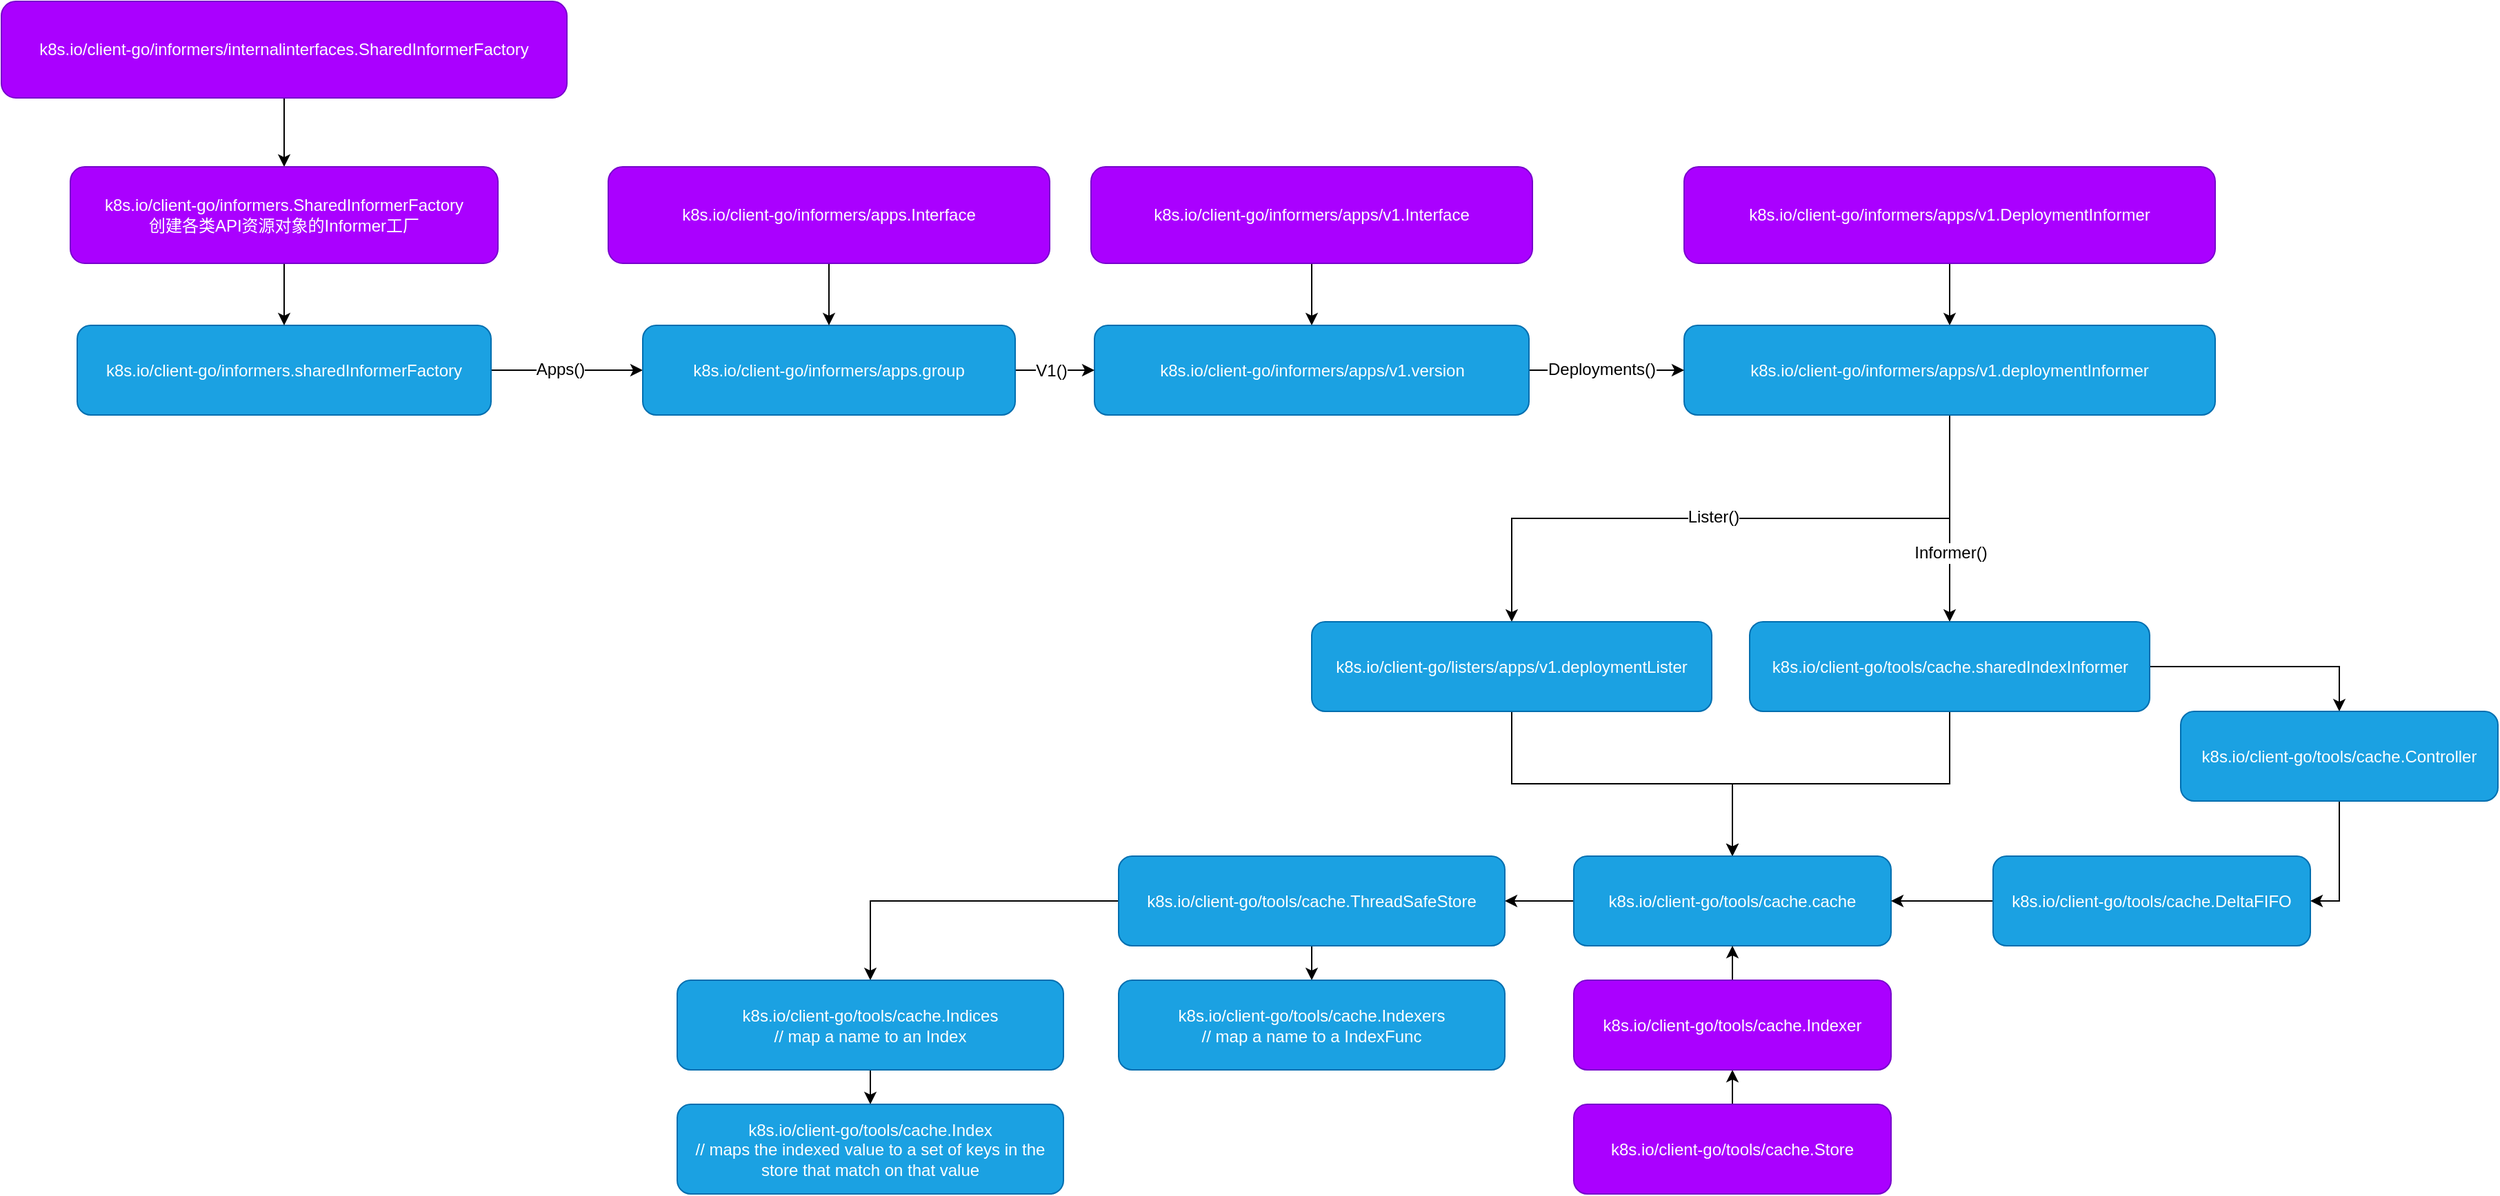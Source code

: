 <mxfile version="12.4.4" type="device"><diagram id="1bp8WIu0oVTjBebFEnGI" name="第 1 页"><mxGraphModel dx="946" dy="1894" grid="1" gridSize="10" guides="1" tooltips="1" connect="1" arrows="1" fold="1" page="1" pageScale="1" pageWidth="827" pageHeight="1169" math="0" shadow="0"><root><mxCell id="0"/><mxCell id="1" parent="0"/><mxCell id="tjEcqgNOAFE22BeuWZ0C-5" style="edgeStyle=orthogonalEdgeStyle;rounded=0;orthogonalLoop=1;jettySize=auto;html=1;entryX=0.5;entryY=0;entryDx=0;entryDy=0;" edge="1" parent="1" source="tjEcqgNOAFE22BeuWZ0C-6" target="tjEcqgNOAFE22BeuWZ0C-7"><mxGeometry relative="1" as="geometry"/></mxCell><mxCell id="tjEcqgNOAFE22BeuWZ0C-6" value="k8s.io/client-go/informers/apps/v1.DeploymentInformer" style="rounded=1;whiteSpace=wrap;html=1;fillColor=#aa00ff;strokeColor=#7700CC;fontColor=#ffffff;" vertex="1" parent="1"><mxGeometry x="1430" y="-190" width="385" height="70" as="geometry"/></mxCell><mxCell id="tjEcqgNOAFE22BeuWZ0C-26" style="edgeStyle=orthogonalEdgeStyle;rounded=0;orthogonalLoop=1;jettySize=auto;html=1;" edge="1" parent="1" source="tjEcqgNOAFE22BeuWZ0C-7" target="tjEcqgNOAFE22BeuWZ0C-25"><mxGeometry relative="1" as="geometry"/></mxCell><mxCell id="tjEcqgNOAFE22BeuWZ0C-27" value="Informer()" style="text;html=1;align=center;verticalAlign=middle;resizable=0;points=[];labelBackgroundColor=#ffffff;" vertex="1" connectable="0" parent="tjEcqgNOAFE22BeuWZ0C-26"><mxGeometry x="0.067" relative="1" as="geometry"><mxPoint y="20" as="offset"/></mxGeometry></mxCell><mxCell id="tjEcqgNOAFE22BeuWZ0C-29" style="edgeStyle=orthogonalEdgeStyle;rounded=0;orthogonalLoop=1;jettySize=auto;html=1;" edge="1" parent="1" source="tjEcqgNOAFE22BeuWZ0C-7" target="tjEcqgNOAFE22BeuWZ0C-28"><mxGeometry relative="1" as="geometry"/></mxCell><mxCell id="tjEcqgNOAFE22BeuWZ0C-30" value="Lister()" style="text;html=1;align=center;verticalAlign=middle;resizable=0;points=[];labelBackgroundColor=#ffffff;" vertex="1" connectable="0" parent="tjEcqgNOAFE22BeuWZ0C-29"><mxGeometry x="0.056" y="-1" relative="1" as="geometry"><mxPoint as="offset"/></mxGeometry></mxCell><mxCell id="tjEcqgNOAFE22BeuWZ0C-7" value="k8s.io/client-go/informers/apps/v1.deploymentInformer" style="rounded=1;whiteSpace=wrap;html=1;fillColor=#1ba1e2;strokeColor=#006EAF;fontColor=#ffffff;" vertex="1" parent="1"><mxGeometry x="1430" y="-75" width="385" height="65" as="geometry"/></mxCell><mxCell id="tjEcqgNOAFE22BeuWZ0C-8" style="edgeStyle=orthogonalEdgeStyle;rounded=0;orthogonalLoop=1;jettySize=auto;html=1;entryX=0.5;entryY=0;entryDx=0;entryDy=0;" edge="1" parent="1" source="tjEcqgNOAFE22BeuWZ0C-9" target="tjEcqgNOAFE22BeuWZ0C-12"><mxGeometry relative="1" as="geometry"/></mxCell><mxCell id="tjEcqgNOAFE22BeuWZ0C-9" value="k8s.io/client-go/informers/apps/v1.Interface" style="rounded=1;whiteSpace=wrap;html=1;fillColor=#aa00ff;strokeColor=#7700CC;fontColor=#ffffff;" vertex="1" parent="1"><mxGeometry x="1000" y="-190" width="320" height="70" as="geometry"/></mxCell><mxCell id="tjEcqgNOAFE22BeuWZ0C-10" style="edgeStyle=orthogonalEdgeStyle;rounded=0;orthogonalLoop=1;jettySize=auto;html=1;entryX=0;entryY=0.5;entryDx=0;entryDy=0;" edge="1" parent="1" source="tjEcqgNOAFE22BeuWZ0C-12" target="tjEcqgNOAFE22BeuWZ0C-7"><mxGeometry relative="1" as="geometry"/></mxCell><mxCell id="tjEcqgNOAFE22BeuWZ0C-11" value="Deployments()" style="text;html=1;align=center;verticalAlign=middle;resizable=0;points=[];labelBackgroundColor=#ffffff;" vertex="1" connectable="0" parent="tjEcqgNOAFE22BeuWZ0C-10"><mxGeometry x="-0.494" y="-2" relative="1" as="geometry"><mxPoint x="23.5" y="-2.5" as="offset"/></mxGeometry></mxCell><mxCell id="tjEcqgNOAFE22BeuWZ0C-12" value="k8s.io/client-go/informers/apps/v1.version" style="rounded=1;whiteSpace=wrap;html=1;fillColor=#1ba1e2;strokeColor=#006EAF;fontColor=#ffffff;" vertex="1" parent="1"><mxGeometry x="1002.5" y="-75" width="315" height="65" as="geometry"/></mxCell><mxCell id="tjEcqgNOAFE22BeuWZ0C-13" style="edgeStyle=orthogonalEdgeStyle;rounded=0;orthogonalLoop=1;jettySize=auto;html=1;entryX=0;entryY=0.5;entryDx=0;entryDy=0;" edge="1" parent="1" source="tjEcqgNOAFE22BeuWZ0C-15" target="tjEcqgNOAFE22BeuWZ0C-21"><mxGeometry relative="1" as="geometry"/></mxCell><mxCell id="tjEcqgNOAFE22BeuWZ0C-14" value="Apps()" style="text;html=1;align=center;verticalAlign=middle;resizable=0;points=[];labelBackgroundColor=#ffffff;" vertex="1" connectable="0" parent="tjEcqgNOAFE22BeuWZ0C-13"><mxGeometry y="-42" relative="1" as="geometry"><mxPoint x="-5" y="-42.5" as="offset"/></mxGeometry></mxCell><mxCell id="tjEcqgNOAFE22BeuWZ0C-15" value="k8s.io/client-go/informers.sharedInformerFactory" style="rounded=1;whiteSpace=wrap;html=1;fillColor=#1ba1e2;strokeColor=#006EAF;fontColor=#ffffff;" vertex="1" parent="1"><mxGeometry x="265" y="-75" width="300" height="65" as="geometry"/></mxCell><mxCell id="tjEcqgNOAFE22BeuWZ0C-16" style="edgeStyle=orthogonalEdgeStyle;rounded=0;orthogonalLoop=1;jettySize=auto;html=1;entryX=0.5;entryY=0;entryDx=0;entryDy=0;" edge="1" parent="1" source="tjEcqgNOAFE22BeuWZ0C-17" target="tjEcqgNOAFE22BeuWZ0C-19"><mxGeometry relative="1" as="geometry"/></mxCell><mxCell id="tjEcqgNOAFE22BeuWZ0C-17" value="k8s.io/client-go/informers/internalinterfaces.SharedInformerFactory" style="rounded=1;whiteSpace=wrap;html=1;fillColor=#aa00ff;strokeColor=#7700CC;fontColor=#ffffff;" vertex="1" parent="1"><mxGeometry x="210" y="-310" width="410" height="70" as="geometry"/></mxCell><mxCell id="tjEcqgNOAFE22BeuWZ0C-18" style="edgeStyle=orthogonalEdgeStyle;rounded=0;orthogonalLoop=1;jettySize=auto;html=1;entryX=0.5;entryY=0;entryDx=0;entryDy=0;" edge="1" parent="1" source="tjEcqgNOAFE22BeuWZ0C-19" target="tjEcqgNOAFE22BeuWZ0C-15"><mxGeometry relative="1" as="geometry"/></mxCell><mxCell id="tjEcqgNOAFE22BeuWZ0C-19" value="k8s.io/client-go/informers.SharedInformerFactory&lt;br&gt;创建各类API资源对象的Informer工厂" style="rounded=1;whiteSpace=wrap;html=1;fillColor=#aa00ff;strokeColor=#7700CC;fontColor=#ffffff;" vertex="1" parent="1"><mxGeometry x="260" y="-190" width="310" height="70" as="geometry"/></mxCell><mxCell id="tjEcqgNOAFE22BeuWZ0C-20" style="edgeStyle=orthogonalEdgeStyle;rounded=0;orthogonalLoop=1;jettySize=auto;html=1;entryX=0;entryY=0.5;entryDx=0;entryDy=0;" edge="1" parent="1" source="tjEcqgNOAFE22BeuWZ0C-21" target="tjEcqgNOAFE22BeuWZ0C-12"><mxGeometry relative="1" as="geometry"/></mxCell><mxCell id="tjEcqgNOAFE22BeuWZ0C-24" value="V1()" style="text;html=1;align=center;verticalAlign=middle;resizable=0;points=[];labelBackgroundColor=#ffffff;" vertex="1" connectable="0" parent="tjEcqgNOAFE22BeuWZ0C-20"><mxGeometry y="-3" relative="1" as="geometry"><mxPoint x="-3" y="-3" as="offset"/></mxGeometry></mxCell><mxCell id="tjEcqgNOAFE22BeuWZ0C-21" value="k8s.io/client-go/informers/apps.group" style="rounded=1;whiteSpace=wrap;html=1;fillColor=#1ba1e2;strokeColor=#006EAF;fontColor=#ffffff;" vertex="1" parent="1"><mxGeometry x="675" y="-75" width="270" height="65" as="geometry"/></mxCell><mxCell id="tjEcqgNOAFE22BeuWZ0C-22" style="edgeStyle=orthogonalEdgeStyle;rounded=0;orthogonalLoop=1;jettySize=auto;html=1;entryX=0.5;entryY=0;entryDx=0;entryDy=0;" edge="1" parent="1" source="tjEcqgNOAFE22BeuWZ0C-23" target="tjEcqgNOAFE22BeuWZ0C-21"><mxGeometry relative="1" as="geometry"/></mxCell><mxCell id="tjEcqgNOAFE22BeuWZ0C-23" value="k8s.io/client-go/informers/apps.Interface" style="rounded=1;whiteSpace=wrap;html=1;fillColor=#aa00ff;strokeColor=#7700CC;fontColor=#ffffff;" vertex="1" parent="1"><mxGeometry x="650" y="-190" width="320" height="70" as="geometry"/></mxCell><mxCell id="tjEcqgNOAFE22BeuWZ0C-36" style="edgeStyle=orthogonalEdgeStyle;rounded=0;orthogonalLoop=1;jettySize=auto;html=1;" edge="1" parent="1" source="tjEcqgNOAFE22BeuWZ0C-25" target="tjEcqgNOAFE22BeuWZ0C-31"><mxGeometry relative="1" as="geometry"/></mxCell><mxCell id="tjEcqgNOAFE22BeuWZ0C-49" style="edgeStyle=orthogonalEdgeStyle;rounded=0;orthogonalLoop=1;jettySize=auto;html=1;entryX=0.5;entryY=0;entryDx=0;entryDy=0;" edge="1" parent="1" source="tjEcqgNOAFE22BeuWZ0C-25" target="tjEcqgNOAFE22BeuWZ0C-48"><mxGeometry relative="1" as="geometry"/></mxCell><mxCell id="tjEcqgNOAFE22BeuWZ0C-25" value="k8s.io/client-go/tools/cache.sharedIndexInformer" style="rounded=1;whiteSpace=wrap;html=1;fillColor=#1ba1e2;strokeColor=#006EAF;fontColor=#ffffff;" vertex="1" parent="1"><mxGeometry x="1477.5" y="140" width="290" height="65" as="geometry"/></mxCell><mxCell id="tjEcqgNOAFE22BeuWZ0C-37" style="edgeStyle=orthogonalEdgeStyle;rounded=0;orthogonalLoop=1;jettySize=auto;html=1;entryX=0.5;entryY=0;entryDx=0;entryDy=0;" edge="1" parent="1" source="tjEcqgNOAFE22BeuWZ0C-28" target="tjEcqgNOAFE22BeuWZ0C-31"><mxGeometry relative="1" as="geometry"/></mxCell><mxCell id="tjEcqgNOAFE22BeuWZ0C-28" value="k8s.io/client-go/listers/apps/v1.deploymentLister" style="rounded=1;whiteSpace=wrap;html=1;fillColor=#1ba1e2;strokeColor=#006EAF;fontColor=#ffffff;" vertex="1" parent="1"><mxGeometry x="1160" y="140" width="290" height="65" as="geometry"/></mxCell><mxCell id="tjEcqgNOAFE22BeuWZ0C-39" style="edgeStyle=orthogonalEdgeStyle;rounded=0;orthogonalLoop=1;jettySize=auto;html=1;" edge="1" parent="1" source="tjEcqgNOAFE22BeuWZ0C-31" target="tjEcqgNOAFE22BeuWZ0C-38"><mxGeometry relative="1" as="geometry"/></mxCell><mxCell id="tjEcqgNOAFE22BeuWZ0C-31" value="k8s.io/client-go/tools/cache.cache" style="rounded=1;whiteSpace=wrap;html=1;fillColor=#1ba1e2;strokeColor=#006EAF;fontColor=#ffffff;" vertex="1" parent="1"><mxGeometry x="1350" y="310" width="230" height="65" as="geometry"/></mxCell><mxCell id="tjEcqgNOAFE22BeuWZ0C-33" style="edgeStyle=orthogonalEdgeStyle;rounded=0;orthogonalLoop=1;jettySize=auto;html=1;entryX=0.5;entryY=1;entryDx=0;entryDy=0;" edge="1" parent="1" source="tjEcqgNOAFE22BeuWZ0C-32" target="tjEcqgNOAFE22BeuWZ0C-34"><mxGeometry relative="1" as="geometry"/></mxCell><mxCell id="tjEcqgNOAFE22BeuWZ0C-32" value="k8s.io/client-go/tools/cache.Store" style="rounded=1;whiteSpace=wrap;html=1;fillColor=#aa00ff;strokeColor=#7700CC;fontColor=#ffffff;" vertex="1" parent="1"><mxGeometry x="1350" y="490" width="230" height="65" as="geometry"/></mxCell><mxCell id="tjEcqgNOAFE22BeuWZ0C-35" style="edgeStyle=orthogonalEdgeStyle;rounded=0;orthogonalLoop=1;jettySize=auto;html=1;entryX=0.5;entryY=1;entryDx=0;entryDy=0;" edge="1" parent="1" source="tjEcqgNOAFE22BeuWZ0C-34" target="tjEcqgNOAFE22BeuWZ0C-31"><mxGeometry relative="1" as="geometry"><Array as="points"><mxPoint x="1465" y="430"/><mxPoint x="1465" y="430"/></Array></mxGeometry></mxCell><mxCell id="tjEcqgNOAFE22BeuWZ0C-34" value="k8s.io/client-go/tools/cache.Indexer" style="rounded=1;whiteSpace=wrap;html=1;fillColor=#aa00ff;strokeColor=#7700CC;fontColor=#ffffff;" vertex="1" parent="1"><mxGeometry x="1350" y="400" width="230" height="65" as="geometry"/></mxCell><mxCell id="tjEcqgNOAFE22BeuWZ0C-41" style="edgeStyle=orthogonalEdgeStyle;rounded=0;orthogonalLoop=1;jettySize=auto;html=1;entryX=0.5;entryY=0;entryDx=0;entryDy=0;" edge="1" parent="1" source="tjEcqgNOAFE22BeuWZ0C-38" target="tjEcqgNOAFE22BeuWZ0C-40"><mxGeometry relative="1" as="geometry"/></mxCell><mxCell id="tjEcqgNOAFE22BeuWZ0C-43" style="edgeStyle=orthogonalEdgeStyle;rounded=0;orthogonalLoop=1;jettySize=auto;html=1;" edge="1" parent="1" source="tjEcqgNOAFE22BeuWZ0C-38" target="tjEcqgNOAFE22BeuWZ0C-42"><mxGeometry relative="1" as="geometry"/></mxCell><mxCell id="tjEcqgNOAFE22BeuWZ0C-38" value="k8s.io/client-go/tools/cache.ThreadSafeStore" style="rounded=1;whiteSpace=wrap;html=1;fillColor=#1ba1e2;strokeColor=#006EAF;fontColor=#ffffff;arcSize=15;" vertex="1" parent="1"><mxGeometry x="1020" y="310" width="280" height="65" as="geometry"/></mxCell><mxCell id="tjEcqgNOAFE22BeuWZ0C-40" value="k8s.io/client-go/tools/cache.Indexers&lt;br&gt;// map a name to a IndexFunc" style="rounded=1;whiteSpace=wrap;html=1;fillColor=#1ba1e2;strokeColor=#006EAF;fontColor=#ffffff;arcSize=15;" vertex="1" parent="1"><mxGeometry x="1020" y="400" width="280" height="65" as="geometry"/></mxCell><mxCell id="tjEcqgNOAFE22BeuWZ0C-45" style="edgeStyle=orthogonalEdgeStyle;rounded=0;orthogonalLoop=1;jettySize=auto;html=1;" edge="1" parent="1" source="tjEcqgNOAFE22BeuWZ0C-42" target="tjEcqgNOAFE22BeuWZ0C-44"><mxGeometry relative="1" as="geometry"/></mxCell><mxCell id="tjEcqgNOAFE22BeuWZ0C-42" value="k8s.io/client-go/tools/cache.Indices&lt;br&gt;// map a name to an Index" style="rounded=1;whiteSpace=wrap;html=1;fillColor=#1ba1e2;strokeColor=#006EAF;fontColor=#ffffff;arcSize=15;" vertex="1" parent="1"><mxGeometry x="700" y="400" width="280" height="65" as="geometry"/></mxCell><mxCell id="tjEcqgNOAFE22BeuWZ0C-44" value="k8s.io/client-go/tools/cache.Index&lt;br&gt;// maps the indexed value to a set of keys in the store that match on that value" style="rounded=1;whiteSpace=wrap;html=1;fillColor=#1ba1e2;strokeColor=#006EAF;fontColor=#ffffff;arcSize=15;" vertex="1" parent="1"><mxGeometry x="700" y="490" width="280" height="65" as="geometry"/></mxCell><mxCell id="tjEcqgNOAFE22BeuWZ0C-47" style="edgeStyle=orthogonalEdgeStyle;rounded=0;orthogonalLoop=1;jettySize=auto;html=1;entryX=1;entryY=0.5;entryDx=0;entryDy=0;" edge="1" parent="1" source="tjEcqgNOAFE22BeuWZ0C-46" target="tjEcqgNOAFE22BeuWZ0C-31"><mxGeometry relative="1" as="geometry"/></mxCell><mxCell id="tjEcqgNOAFE22BeuWZ0C-46" value="k8s.io/client-go/tools/cache.DeltaFIFO" style="rounded=1;whiteSpace=wrap;html=1;fillColor=#1ba1e2;strokeColor=#006EAF;fontColor=#ffffff;" vertex="1" parent="1"><mxGeometry x="1654" y="310" width="230" height="65" as="geometry"/></mxCell><mxCell id="tjEcqgNOAFE22BeuWZ0C-50" style="edgeStyle=orthogonalEdgeStyle;rounded=0;orthogonalLoop=1;jettySize=auto;html=1;entryX=1;entryY=0.5;entryDx=0;entryDy=0;" edge="1" parent="1" source="tjEcqgNOAFE22BeuWZ0C-48" target="tjEcqgNOAFE22BeuWZ0C-46"><mxGeometry relative="1" as="geometry"/></mxCell><mxCell id="tjEcqgNOAFE22BeuWZ0C-48" value="k8s.io/client-go/tools/cache.Controller" style="rounded=1;whiteSpace=wrap;html=1;fillColor=#1ba1e2;strokeColor=#006EAF;fontColor=#ffffff;" vertex="1" parent="1"><mxGeometry x="1790" y="205" width="230" height="65" as="geometry"/></mxCell></root></mxGraphModel></diagram></mxfile>